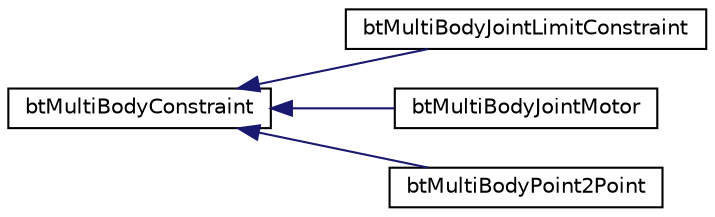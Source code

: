 digraph "Graphical Class Hierarchy"
{
  edge [fontname="Helvetica",fontsize="10",labelfontname="Helvetica",labelfontsize="10"];
  node [fontname="Helvetica",fontsize="10",shape=record];
  rankdir="LR";
  Node1 [label="btMultiBodyConstraint",height=0.2,width=0.4,color="black", fillcolor="white", style="filled",URL="$classbt_multi_body_constraint.html"];
  Node1 -> Node2 [dir="back",color="midnightblue",fontsize="10",style="solid",fontname="Helvetica"];
  Node2 [label="btMultiBodyJointLimitConstraint",height=0.2,width=0.4,color="black", fillcolor="white", style="filled",URL="$classbt_multi_body_joint_limit_constraint.html"];
  Node1 -> Node3 [dir="back",color="midnightblue",fontsize="10",style="solid",fontname="Helvetica"];
  Node3 [label="btMultiBodyJointMotor",height=0.2,width=0.4,color="black", fillcolor="white", style="filled",URL="$classbt_multi_body_joint_motor.html"];
  Node1 -> Node4 [dir="back",color="midnightblue",fontsize="10",style="solid",fontname="Helvetica"];
  Node4 [label="btMultiBodyPoint2Point",height=0.2,width=0.4,color="black", fillcolor="white", style="filled",URL="$classbt_multi_body_point2_point.html",tooltip="This file was written by Erwin Coumans. "];
}
